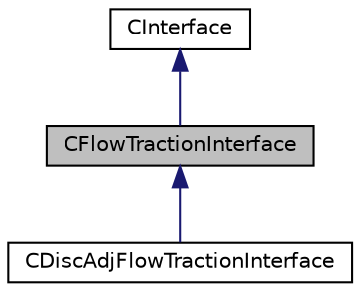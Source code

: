 digraph "CFlowTractionInterface"
{
 // LATEX_PDF_SIZE
  edge [fontname="Helvetica",fontsize="10",labelfontname="Helvetica",labelfontsize="10"];
  node [fontname="Helvetica",fontsize="10",shape=record];
  Node1 [label="CFlowTractionInterface",height=0.2,width=0.4,color="black", fillcolor="grey75", style="filled", fontcolor="black",tooltip="Fluid-structure interface (forces or tractions)."];
  Node2 -> Node1 [dir="back",color="midnightblue",fontsize="10",style="solid",fontname="Helvetica"];
  Node2 [label="CInterface",height=0.2,width=0.4,color="black", fillcolor="white", style="filled",URL="$classCInterface.html",tooltip="Main class for defining the physical transfer of information."];
  Node1 -> Node3 [dir="back",color="midnightblue",fontsize="10",style="solid",fontname="Helvetica"];
  Node3 [label="CDiscAdjFlowTractionInterface",height=0.2,width=0.4,color="black", fillcolor="white", style="filled",URL="$classCDiscAdjFlowTractionInterface.html",tooltip="Fluid-structure interface (forces or tractions) for discrete adjoint problems."];
}
